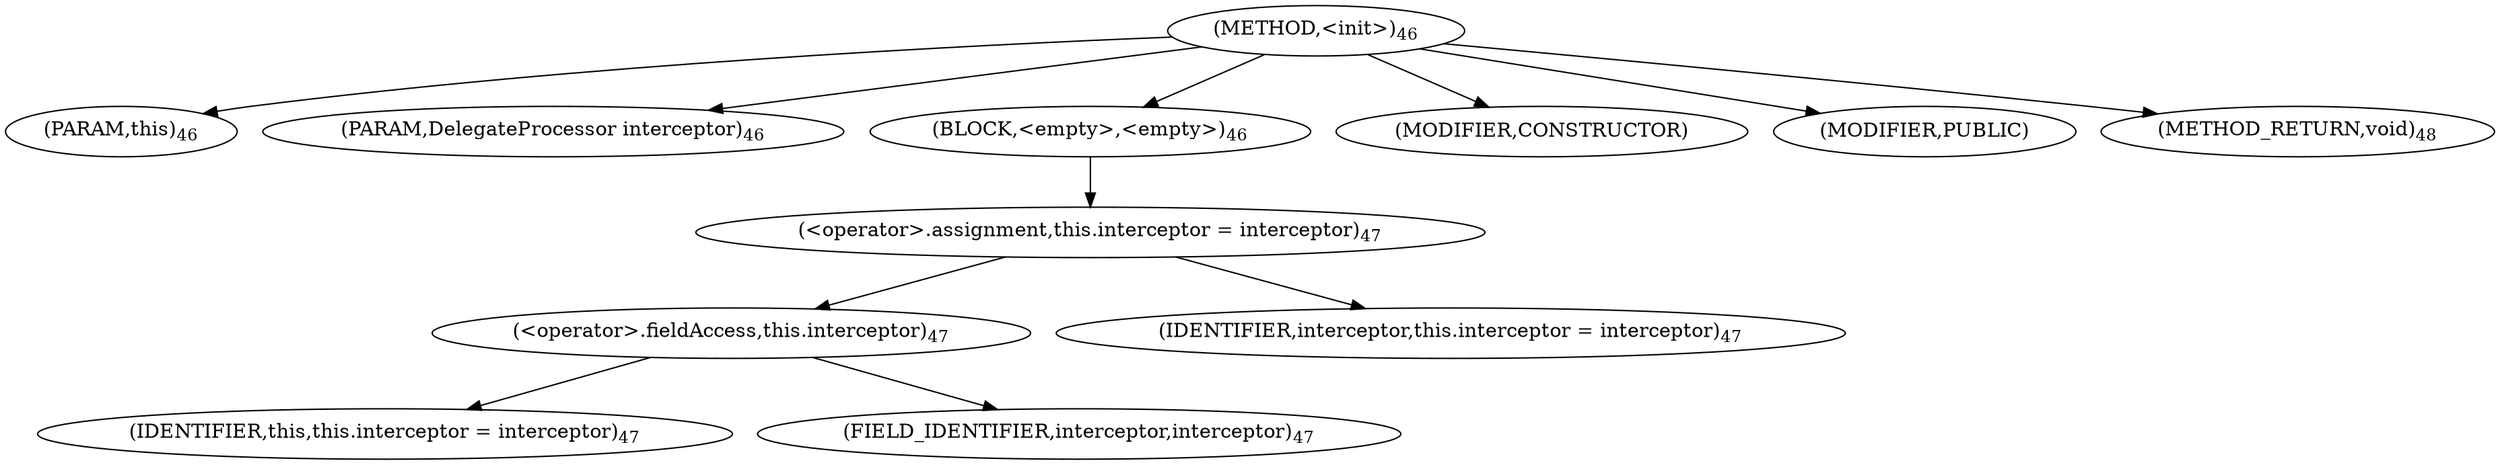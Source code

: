 digraph "&lt;init&gt;" {  
"44" [label = <(METHOD,&lt;init&gt;)<SUB>46</SUB>> ]
"6" [label = <(PARAM,this)<SUB>46</SUB>> ]
"45" [label = <(PARAM,DelegateProcessor interceptor)<SUB>46</SUB>> ]
"46" [label = <(BLOCK,&lt;empty&gt;,&lt;empty&gt;)<SUB>46</SUB>> ]
"47" [label = <(&lt;operator&gt;.assignment,this.interceptor = interceptor)<SUB>47</SUB>> ]
"48" [label = <(&lt;operator&gt;.fieldAccess,this.interceptor)<SUB>47</SUB>> ]
"5" [label = <(IDENTIFIER,this,this.interceptor = interceptor)<SUB>47</SUB>> ]
"49" [label = <(FIELD_IDENTIFIER,interceptor,interceptor)<SUB>47</SUB>> ]
"50" [label = <(IDENTIFIER,interceptor,this.interceptor = interceptor)<SUB>47</SUB>> ]
"51" [label = <(MODIFIER,CONSTRUCTOR)> ]
"52" [label = <(MODIFIER,PUBLIC)> ]
"53" [label = <(METHOD_RETURN,void)<SUB>48</SUB>> ]
  "44" -> "6" 
  "44" -> "45" 
  "44" -> "46" 
  "44" -> "51" 
  "44" -> "52" 
  "44" -> "53" 
  "46" -> "47" 
  "47" -> "48" 
  "47" -> "50" 
  "48" -> "5" 
  "48" -> "49" 
}
